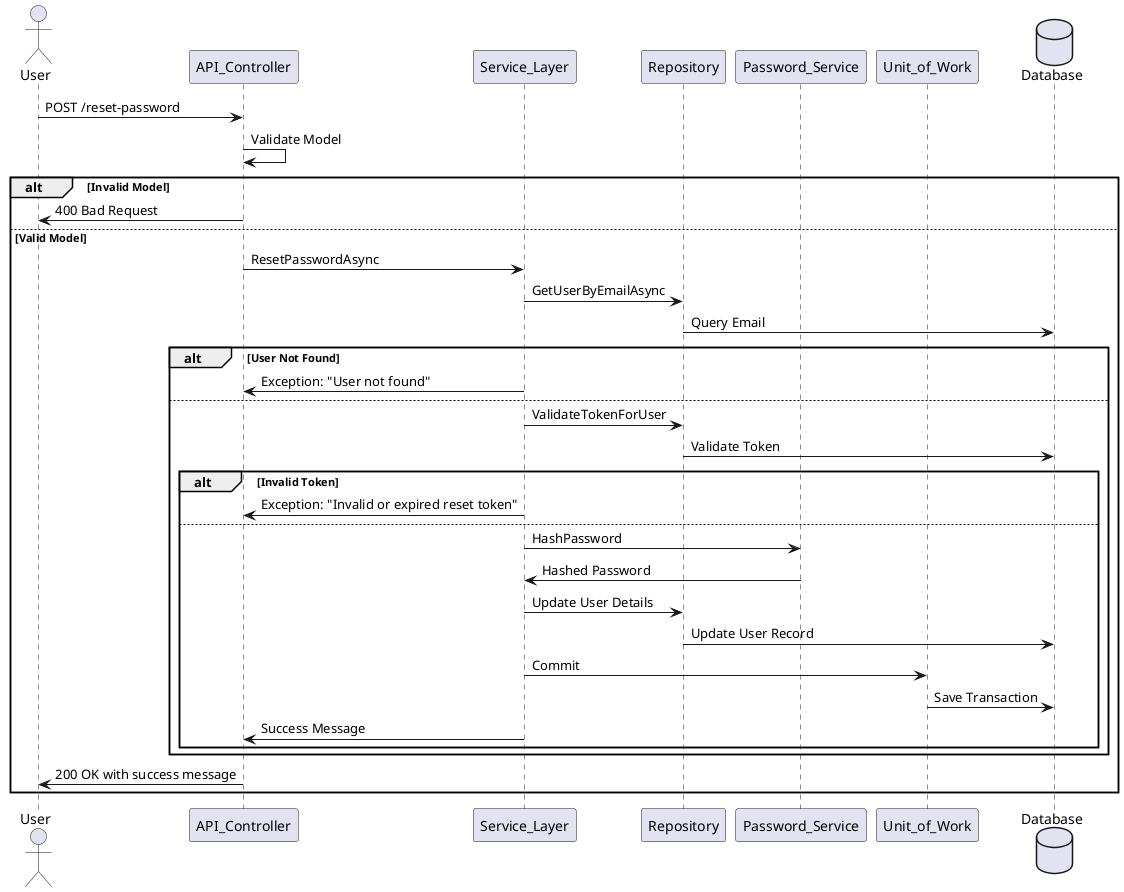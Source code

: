 
@startuml
actor User
participant API_Controller
participant Service_Layer
participant Repository
participant Password_Service
participant Unit_of_Work
database Database

User -> API_Controller: POST /reset-password
API_Controller -> API_Controller: Validate Model
alt Invalid Model
    API_Controller -> User: 400 Bad Request
else Valid Model
    API_Controller -> Service_Layer: ResetPasswordAsync
    Service_Layer -> Repository: GetUserByEmailAsync
    Repository -> Database: Query Email
    alt User Not Found
        Service_Layer -> API_Controller: Exception: "User not found"
    else
        Service_Layer -> Repository: ValidateTokenForUser
        Repository -> Database: Validate Token
        alt Invalid Token
            Service_Layer -> API_Controller: Exception: "Invalid or expired reset token"
        else
            Service_Layer -> Password_Service: HashPassword
            Password_Service -> Service_Layer: Hashed Password
            Service_Layer -> Repository: Update User Details
            Repository -> Database: Update User Record
            Service_Layer -> Unit_of_Work: Commit
            Unit_of_Work -> Database: Save Transaction
            Service_Layer -> API_Controller: Success Message
        end
    end
    API_Controller -> User: 200 OK with success message
end
@enduml
